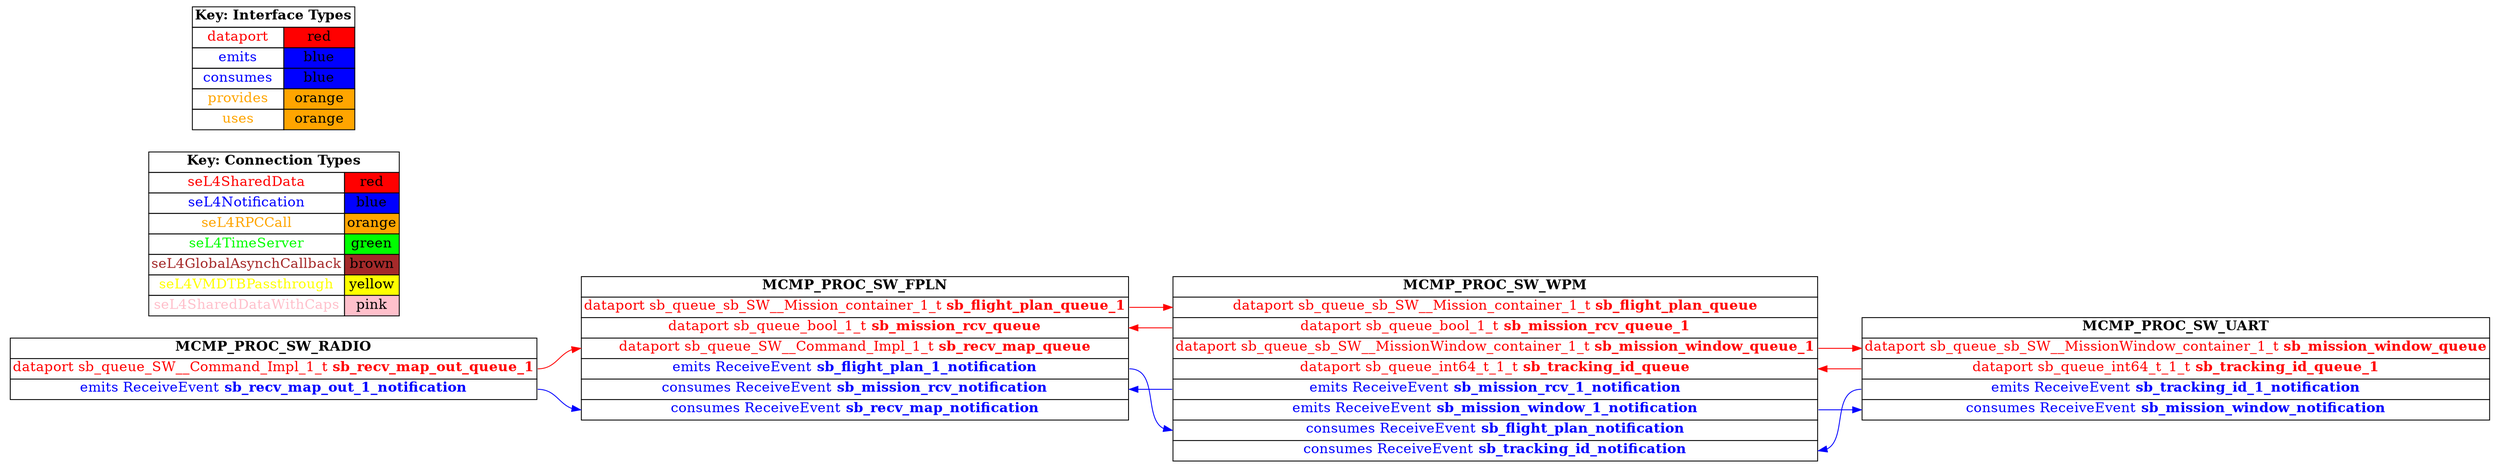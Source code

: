 digraph g {
graph [
  overlap = false,
  rankdir = "LR"
];
node [
  fontsize = "16",
  shape = "ellipse"
];
edge [
];

MCMP_PROC_SW_RADIO [
  label=<
    <TABLE BORDER="0" CELLBORDER="1" CELLSPACING="0">
      <TR><TD><B>MCMP_PROC_SW_RADIO</B></TD></TR>
      <TR><TD PORT="sb_recv_map_out_queue_1"><FONT COLOR="red">dataport sb_queue_SW__Command_Impl_1_t <B>sb_recv_map_out_queue_1</B></FONT></TD></TR>
      <TR><TD PORT="sb_recv_map_out_1_notification"><FONT COLOR="blue">emits ReceiveEvent <B>sb_recv_map_out_1_notification</B></FONT></TD></TR>"
    </TABLE>
  >
  shape=plaintext
];

MCMP_PROC_SW_FPLN [
  label=<
    <TABLE BORDER="0" CELLBORDER="1" CELLSPACING="0">
      <TR><TD><B>MCMP_PROC_SW_FPLN</B></TD></TR>
      <TR><TD PORT="sb_flight_plan_queue_1"><FONT COLOR="red">dataport sb_queue_sb_SW__Mission_container_1_t <B>sb_flight_plan_queue_1</B></FONT></TD></TR>
      <TR><TD PORT="sb_mission_rcv_queue"><FONT COLOR="red">dataport sb_queue_bool_1_t <B>sb_mission_rcv_queue</B></FONT></TD></TR>
      <TR><TD PORT="sb_recv_map_queue"><FONT COLOR="red">dataport sb_queue_SW__Command_Impl_1_t <B>sb_recv_map_queue</B></FONT></TD></TR>
      <TR><TD PORT="sb_flight_plan_1_notification"><FONT COLOR="blue">emits ReceiveEvent <B>sb_flight_plan_1_notification</B></FONT></TD></TR>
      <TR><TD PORT="sb_mission_rcv_notification"><FONT COLOR="blue">consumes ReceiveEvent <B>sb_mission_rcv_notification</B></FONT></TD></TR>
      <TR><TD PORT="sb_recv_map_notification"><FONT COLOR="blue">consumes ReceiveEvent <B>sb_recv_map_notification</B></FONT></TD></TR>"
    </TABLE>
  >
  shape=plaintext
];

MCMP_PROC_SW_WPM [
  label=<
    <TABLE BORDER="0" CELLBORDER="1" CELLSPACING="0">
      <TR><TD><B>MCMP_PROC_SW_WPM</B></TD></TR>
      <TR><TD PORT="sb_flight_plan_queue"><FONT COLOR="red">dataport sb_queue_sb_SW__Mission_container_1_t <B>sb_flight_plan_queue</B></FONT></TD></TR>
      <TR><TD PORT="sb_mission_rcv_queue_1"><FONT COLOR="red">dataport sb_queue_bool_1_t <B>sb_mission_rcv_queue_1</B></FONT></TD></TR>
      <TR><TD PORT="sb_mission_window_queue_1"><FONT COLOR="red">dataport sb_queue_sb_SW__MissionWindow_container_1_t <B>sb_mission_window_queue_1</B></FONT></TD></TR>
      <TR><TD PORT="sb_tracking_id_queue"><FONT COLOR="red">dataport sb_queue_int64_t_1_t <B>sb_tracking_id_queue</B></FONT></TD></TR>
      <TR><TD PORT="sb_mission_rcv_1_notification"><FONT COLOR="blue">emits ReceiveEvent <B>sb_mission_rcv_1_notification</B></FONT></TD></TR>
      <TR><TD PORT="sb_mission_window_1_notification"><FONT COLOR="blue">emits ReceiveEvent <B>sb_mission_window_1_notification</B></FONT></TD></TR>
      <TR><TD PORT="sb_flight_plan_notification"><FONT COLOR="blue">consumes ReceiveEvent <B>sb_flight_plan_notification</B></FONT></TD></TR>
      <TR><TD PORT="sb_tracking_id_notification"><FONT COLOR="blue">consumes ReceiveEvent <B>sb_tracking_id_notification</B></FONT></TD></TR>"
    </TABLE>
  >
  shape=plaintext
];

MCMP_PROC_SW_UART [
  label=<
    <TABLE BORDER="0" CELLBORDER="1" CELLSPACING="0">
      <TR><TD><B>MCMP_PROC_SW_UART</B></TD></TR>
      <TR><TD PORT="sb_mission_window_queue"><FONT COLOR="red">dataport sb_queue_sb_SW__MissionWindow_container_1_t <B>sb_mission_window_queue</B></FONT></TD></TR>
      <TR><TD PORT="sb_tracking_id_queue_1"><FONT COLOR="red">dataport sb_queue_int64_t_1_t <B>sb_tracking_id_queue_1</B></FONT></TD></TR>
      <TR><TD PORT="sb_tracking_id_1_notification"><FONT COLOR="blue">emits ReceiveEvent <B>sb_tracking_id_1_notification</B></FONT></TD></TR>
      <TR><TD PORT="sb_mission_window_notification"><FONT COLOR="blue">consumes ReceiveEvent <B>sb_mission_window_notification</B></FONT></TD></TR>"
    </TABLE>
  >
  shape=plaintext
];

connectiontypekey [
  label=<
   <TABLE BORDER="0" CELLBORDER="1" CELLSPACING="0">
     <TR><TD COLSPAN="2"><B>Key: Connection Types</B></TD></TR>
     <TR><TD><FONT COLOR="red">seL4SharedData</FONT></TD><TD BGCOLOR="red">red</TD></TR>
     <TR><TD><FONT COLOR="blue">seL4Notification</FONT></TD><TD BGCOLOR="blue">blue</TD></TR>
     <TR><TD><FONT COLOR="orange">seL4RPCCall</FONT></TD><TD BGCOLOR="orange">orange</TD></TR>
     <TR><TD><FONT COLOR="green">seL4TimeServer</FONT></TD><TD BGCOLOR="green">green</TD></TR>
     <TR><TD><FONT COLOR="brown">seL4GlobalAsynchCallback</FONT></TD><TD BGCOLOR="brown">brown</TD></TR>
     <TR><TD><FONT COLOR="yellow">seL4VMDTBPassthrough</FONT></TD><TD BGCOLOR="yellow">yellow</TD></TR>
     <TR><TD><FONT COLOR="pink">seL4SharedDataWithCaps</FONT></TD><TD BGCOLOR="pink">pink</TD></TR>
   </TABLE>
  >
  shape=plaintext
];

interfacetypekey [
  label=<
   <TABLE BORDER="0" CELLBORDER="1" CELLSPACING="0">
     <TR><TD COLSPAN="2"><B>Key: Interface Types</B></TD></TR>
     <TR><TD><FONT COLOR="red">dataport</FONT></TD><TD BGCOLOR="red">red</TD></TR>
     <TR><TD><FONT COLOR="blue">emits</FONT></TD><TD BGCOLOR="blue">blue</TD></TR>
     <TR><TD><FONT COLOR="blue">consumes</FONT></TD><TD BGCOLOR="blue">blue</TD></TR>
     <TR><TD><FONT COLOR="orange">provides</FONT></TD><TD BGCOLOR="orange">orange</TD></TR>
     <TR><TD><FONT COLOR="orange">uses</FONT></TD><TD BGCOLOR="orange">orange</TD></TR>
   </TABLE>
  >
  shape=plaintext
];

"MCMP_PROC_SW_RADIO":sb_recv_map_out_1_notification -> "MCMP_PROC_SW_FPLN":sb_recv_map_notification [
  color="blue"
  //label = "seL4Notification"
  id = conn1

];

"MCMP_PROC_SW_RADIO":sb_recv_map_out_queue_1 -> "MCMP_PROC_SW_FPLN":sb_recv_map_queue [
  color="red"
  //label = "seL4SharedData"
  id = conn2

];

"MCMP_PROC_SW_FPLN":sb_flight_plan_1_notification -> "MCMP_PROC_SW_WPM":sb_flight_plan_notification [
  color="blue"
  //label = "seL4Notification"
  id = conn3

];

"MCMP_PROC_SW_FPLN":sb_flight_plan_queue_1 -> "MCMP_PROC_SW_WPM":sb_flight_plan_queue [
  color="red"
  //label = "seL4SharedData"
  id = conn4

];

"MCMP_PROC_SW_WPM":sb_mission_rcv_1_notification -> "MCMP_PROC_SW_FPLN":sb_mission_rcv_notification [
  color="blue"
  //label = "seL4Notification"
  id = conn5

];

"MCMP_PROC_SW_WPM":sb_mission_rcv_queue_1 -> "MCMP_PROC_SW_FPLN":sb_mission_rcv_queue [
  color="red"
  //label = "seL4SharedData"
  id = conn6

];

"MCMP_PROC_SW_WPM":sb_mission_window_1_notification -> "MCMP_PROC_SW_UART":sb_mission_window_notification [
  color="blue"
  //label = "seL4Notification"
  id = conn7

];

"MCMP_PROC_SW_WPM":sb_mission_window_queue_1 -> "MCMP_PROC_SW_UART":sb_mission_window_queue [
  color="red"
  //label = "seL4SharedData"
  id = conn8

];

"MCMP_PROC_SW_UART":sb_tracking_id_1_notification -> "MCMP_PROC_SW_WPM":sb_tracking_id_notification [
  color="blue"
  //label = "seL4Notification"
  id = conn9

];

"MCMP_PROC_SW_UART":sb_tracking_id_queue_1 -> "MCMP_PROC_SW_WPM":sb_tracking_id_queue [
  color="red"
  //label = "seL4SharedData"
  id = conn10

];

}